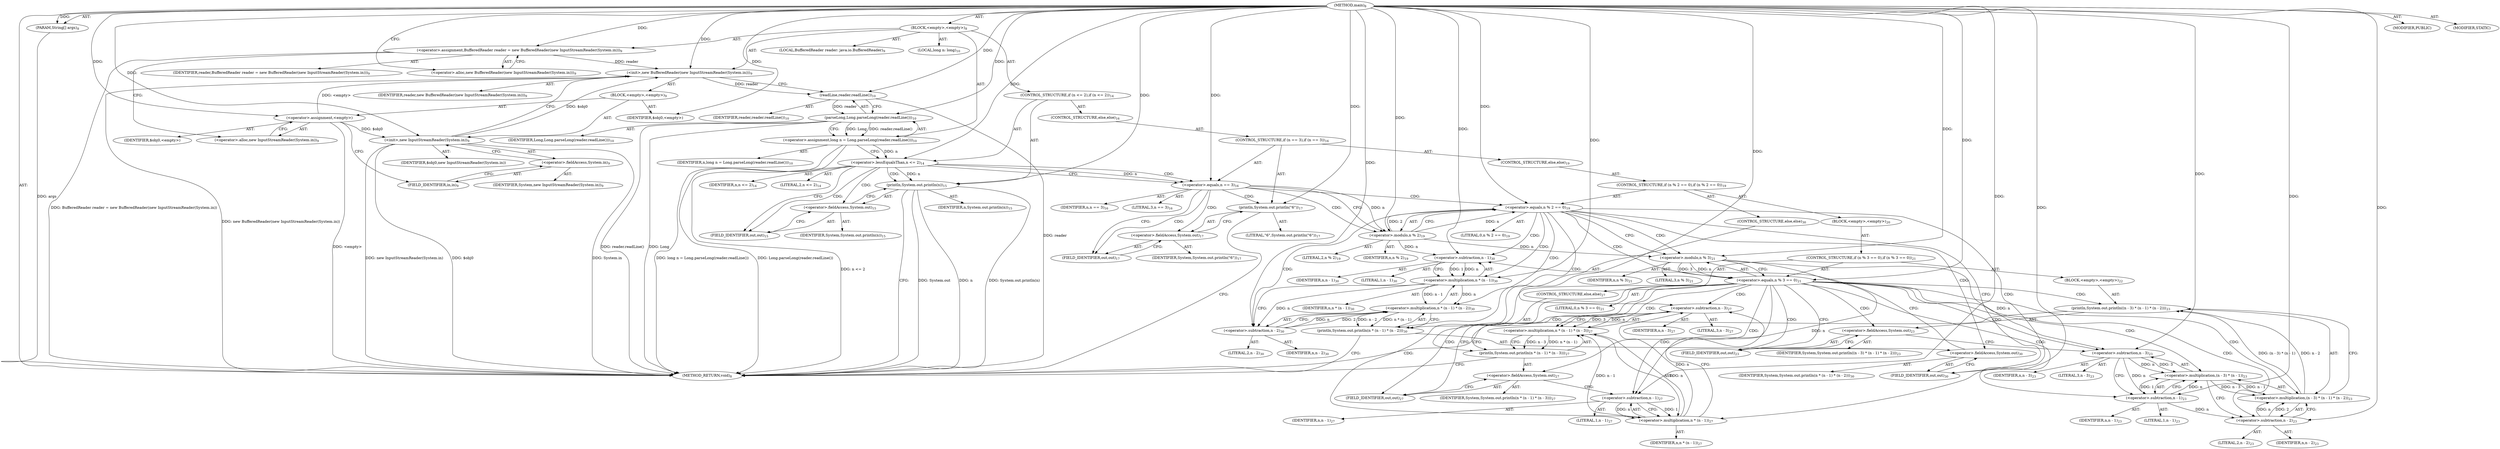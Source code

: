 digraph "main" {  
"19" [label = <(METHOD,main)<SUB>8</SUB>> ]
"20" [label = <(PARAM,String[] args)<SUB>8</SUB>> ]
"21" [label = <(BLOCK,&lt;empty&gt;,&lt;empty&gt;)<SUB>8</SUB>> ]
"4" [label = <(LOCAL,BufferedReader reader: java.io.BufferedReader)<SUB>9</SUB>> ]
"22" [label = <(&lt;operator&gt;.assignment,BufferedReader reader = new BufferedReader(new InputStreamReader(System.in)))<SUB>9</SUB>> ]
"23" [label = <(IDENTIFIER,reader,BufferedReader reader = new BufferedReader(new InputStreamReader(System.in)))<SUB>9</SUB>> ]
"24" [label = <(&lt;operator&gt;.alloc,new BufferedReader(new InputStreamReader(System.in)))<SUB>9</SUB>> ]
"25" [label = <(&lt;init&gt;,new BufferedReader(new InputStreamReader(System.in)))<SUB>9</SUB>> ]
"3" [label = <(IDENTIFIER,reader,new BufferedReader(new InputStreamReader(System.in)))<SUB>9</SUB>> ]
"26" [label = <(BLOCK,&lt;empty&gt;,&lt;empty&gt;)<SUB>9</SUB>> ]
"27" [label = <(&lt;operator&gt;.assignment,&lt;empty&gt;)> ]
"28" [label = <(IDENTIFIER,$obj0,&lt;empty&gt;)> ]
"29" [label = <(&lt;operator&gt;.alloc,new InputStreamReader(System.in))<SUB>9</SUB>> ]
"30" [label = <(&lt;init&gt;,new InputStreamReader(System.in))<SUB>9</SUB>> ]
"31" [label = <(IDENTIFIER,$obj0,new InputStreamReader(System.in))> ]
"32" [label = <(&lt;operator&gt;.fieldAccess,System.in)<SUB>9</SUB>> ]
"33" [label = <(IDENTIFIER,System,new InputStreamReader(System.in))<SUB>9</SUB>> ]
"34" [label = <(FIELD_IDENTIFIER,in,in)<SUB>9</SUB>> ]
"35" [label = <(IDENTIFIER,$obj0,&lt;empty&gt;)> ]
"36" [label = <(LOCAL,long n: long)<SUB>10</SUB>> ]
"37" [label = <(&lt;operator&gt;.assignment,long n = Long.parseLong(reader.readLine()))<SUB>10</SUB>> ]
"38" [label = <(IDENTIFIER,n,long n = Long.parseLong(reader.readLine()))<SUB>10</SUB>> ]
"39" [label = <(parseLong,Long.parseLong(reader.readLine()))<SUB>10</SUB>> ]
"40" [label = <(IDENTIFIER,Long,Long.parseLong(reader.readLine()))<SUB>10</SUB>> ]
"41" [label = <(readLine,reader.readLine())<SUB>10</SUB>> ]
"42" [label = <(IDENTIFIER,reader,reader.readLine())<SUB>10</SUB>> ]
"43" [label = <(CONTROL_STRUCTURE,if (n &lt;= 2),if (n &lt;= 2))<SUB>14</SUB>> ]
"44" [label = <(&lt;operator&gt;.lessEqualsThan,n &lt;= 2)<SUB>14</SUB>> ]
"45" [label = <(IDENTIFIER,n,n &lt;= 2)<SUB>14</SUB>> ]
"46" [label = <(LITERAL,2,n &lt;= 2)<SUB>14</SUB>> ]
"47" [label = <(println,System.out.println(n))<SUB>15</SUB>> ]
"48" [label = <(&lt;operator&gt;.fieldAccess,System.out)<SUB>15</SUB>> ]
"49" [label = <(IDENTIFIER,System,System.out.println(n))<SUB>15</SUB>> ]
"50" [label = <(FIELD_IDENTIFIER,out,out)<SUB>15</SUB>> ]
"51" [label = <(IDENTIFIER,n,System.out.println(n))<SUB>15</SUB>> ]
"52" [label = <(CONTROL_STRUCTURE,else,else)<SUB>16</SUB>> ]
"53" [label = <(CONTROL_STRUCTURE,if (n == 3),if (n == 3))<SUB>16</SUB>> ]
"54" [label = <(&lt;operator&gt;.equals,n == 3)<SUB>16</SUB>> ]
"55" [label = <(IDENTIFIER,n,n == 3)<SUB>16</SUB>> ]
"56" [label = <(LITERAL,3,n == 3)<SUB>16</SUB>> ]
"57" [label = <(println,System.out.println(&quot;6&quot;))<SUB>17</SUB>> ]
"58" [label = <(&lt;operator&gt;.fieldAccess,System.out)<SUB>17</SUB>> ]
"59" [label = <(IDENTIFIER,System,System.out.println(&quot;6&quot;))<SUB>17</SUB>> ]
"60" [label = <(FIELD_IDENTIFIER,out,out)<SUB>17</SUB>> ]
"61" [label = <(LITERAL,&quot;6&quot;,System.out.println(&quot;6&quot;))<SUB>17</SUB>> ]
"62" [label = <(CONTROL_STRUCTURE,else,else)<SUB>19</SUB>> ]
"63" [label = <(CONTROL_STRUCTURE,if (n % 2 == 0),if (n % 2 == 0))<SUB>19</SUB>> ]
"64" [label = <(&lt;operator&gt;.equals,n % 2 == 0)<SUB>19</SUB>> ]
"65" [label = <(&lt;operator&gt;.modulo,n % 2)<SUB>19</SUB>> ]
"66" [label = <(IDENTIFIER,n,n % 2)<SUB>19</SUB>> ]
"67" [label = <(LITERAL,2,n % 2)<SUB>19</SUB>> ]
"68" [label = <(LITERAL,0,n % 2 == 0)<SUB>19</SUB>> ]
"69" [label = <(BLOCK,&lt;empty&gt;,&lt;empty&gt;)<SUB>20</SUB>> ]
"70" [label = <(CONTROL_STRUCTURE,if (n % 3 == 0),if (n % 3 == 0))<SUB>21</SUB>> ]
"71" [label = <(&lt;operator&gt;.equals,n % 3 == 0)<SUB>21</SUB>> ]
"72" [label = <(&lt;operator&gt;.modulo,n % 3)<SUB>21</SUB>> ]
"73" [label = <(IDENTIFIER,n,n % 3)<SUB>21</SUB>> ]
"74" [label = <(LITERAL,3,n % 3)<SUB>21</SUB>> ]
"75" [label = <(LITERAL,0,n % 3 == 0)<SUB>21</SUB>> ]
"76" [label = <(BLOCK,&lt;empty&gt;,&lt;empty&gt;)<SUB>22</SUB>> ]
"77" [label = <(println,System.out.println((n - 3) * (n - 1) * (n - 2)))<SUB>23</SUB>> ]
"78" [label = <(&lt;operator&gt;.fieldAccess,System.out)<SUB>23</SUB>> ]
"79" [label = <(IDENTIFIER,System,System.out.println((n - 3) * (n - 1) * (n - 2)))<SUB>23</SUB>> ]
"80" [label = <(FIELD_IDENTIFIER,out,out)<SUB>23</SUB>> ]
"81" [label = <(&lt;operator&gt;.multiplication,(n - 3) * (n - 1) * (n - 2))<SUB>23</SUB>> ]
"82" [label = <(&lt;operator&gt;.multiplication,(n - 3) * (n - 1))<SUB>23</SUB>> ]
"83" [label = <(&lt;operator&gt;.subtraction,n - 3)<SUB>23</SUB>> ]
"84" [label = <(IDENTIFIER,n,n - 3)<SUB>23</SUB>> ]
"85" [label = <(LITERAL,3,n - 3)<SUB>23</SUB>> ]
"86" [label = <(&lt;operator&gt;.subtraction,n - 1)<SUB>23</SUB>> ]
"87" [label = <(IDENTIFIER,n,n - 1)<SUB>23</SUB>> ]
"88" [label = <(LITERAL,1,n - 1)<SUB>23</SUB>> ]
"89" [label = <(&lt;operator&gt;.subtraction,n - 2)<SUB>23</SUB>> ]
"90" [label = <(IDENTIFIER,n,n - 2)<SUB>23</SUB>> ]
"91" [label = <(LITERAL,2,n - 2)<SUB>23</SUB>> ]
"92" [label = <(CONTROL_STRUCTURE,else,else)<SUB>27</SUB>> ]
"93" [label = <(println,System.out.println(n * (n - 1) * (n - 3)))<SUB>27</SUB>> ]
"94" [label = <(&lt;operator&gt;.fieldAccess,System.out)<SUB>27</SUB>> ]
"95" [label = <(IDENTIFIER,System,System.out.println(n * (n - 1) * (n - 3)))<SUB>27</SUB>> ]
"96" [label = <(FIELD_IDENTIFIER,out,out)<SUB>27</SUB>> ]
"97" [label = <(&lt;operator&gt;.multiplication,n * (n - 1) * (n - 3))<SUB>27</SUB>> ]
"98" [label = <(&lt;operator&gt;.multiplication,n * (n - 1))<SUB>27</SUB>> ]
"99" [label = <(IDENTIFIER,n,n * (n - 1))<SUB>27</SUB>> ]
"100" [label = <(&lt;operator&gt;.subtraction,n - 1)<SUB>27</SUB>> ]
"101" [label = <(IDENTIFIER,n,n - 1)<SUB>27</SUB>> ]
"102" [label = <(LITERAL,1,n - 1)<SUB>27</SUB>> ]
"103" [label = <(&lt;operator&gt;.subtraction,n - 3)<SUB>27</SUB>> ]
"104" [label = <(IDENTIFIER,n,n - 3)<SUB>27</SUB>> ]
"105" [label = <(LITERAL,3,n - 3)<SUB>27</SUB>> ]
"106" [label = <(CONTROL_STRUCTURE,else,else)<SUB>30</SUB>> ]
"107" [label = <(println,System.out.println(n * (n - 1) * (n - 2)))<SUB>30</SUB>> ]
"108" [label = <(&lt;operator&gt;.fieldAccess,System.out)<SUB>30</SUB>> ]
"109" [label = <(IDENTIFIER,System,System.out.println(n * (n - 1) * (n - 2)))<SUB>30</SUB>> ]
"110" [label = <(FIELD_IDENTIFIER,out,out)<SUB>30</SUB>> ]
"111" [label = <(&lt;operator&gt;.multiplication,n * (n - 1) * (n - 2))<SUB>30</SUB>> ]
"112" [label = <(&lt;operator&gt;.multiplication,n * (n - 1))<SUB>30</SUB>> ]
"113" [label = <(IDENTIFIER,n,n * (n - 1))<SUB>30</SUB>> ]
"114" [label = <(&lt;operator&gt;.subtraction,n - 1)<SUB>30</SUB>> ]
"115" [label = <(IDENTIFIER,n,n - 1)<SUB>30</SUB>> ]
"116" [label = <(LITERAL,1,n - 1)<SUB>30</SUB>> ]
"117" [label = <(&lt;operator&gt;.subtraction,n - 2)<SUB>30</SUB>> ]
"118" [label = <(IDENTIFIER,n,n - 2)<SUB>30</SUB>> ]
"119" [label = <(LITERAL,2,n - 2)<SUB>30</SUB>> ]
"120" [label = <(MODIFIER,PUBLIC)> ]
"121" [label = <(MODIFIER,STATIC)> ]
"122" [label = <(METHOD_RETURN,void)<SUB>8</SUB>> ]
  "19" -> "20"  [ label = "AST: "] 
  "19" -> "21"  [ label = "AST: "] 
  "19" -> "120"  [ label = "AST: "] 
  "19" -> "121"  [ label = "AST: "] 
  "19" -> "122"  [ label = "AST: "] 
  "21" -> "4"  [ label = "AST: "] 
  "21" -> "22"  [ label = "AST: "] 
  "21" -> "25"  [ label = "AST: "] 
  "21" -> "36"  [ label = "AST: "] 
  "21" -> "37"  [ label = "AST: "] 
  "21" -> "43"  [ label = "AST: "] 
  "22" -> "23"  [ label = "AST: "] 
  "22" -> "24"  [ label = "AST: "] 
  "25" -> "3"  [ label = "AST: "] 
  "25" -> "26"  [ label = "AST: "] 
  "26" -> "27"  [ label = "AST: "] 
  "26" -> "30"  [ label = "AST: "] 
  "26" -> "35"  [ label = "AST: "] 
  "27" -> "28"  [ label = "AST: "] 
  "27" -> "29"  [ label = "AST: "] 
  "30" -> "31"  [ label = "AST: "] 
  "30" -> "32"  [ label = "AST: "] 
  "32" -> "33"  [ label = "AST: "] 
  "32" -> "34"  [ label = "AST: "] 
  "37" -> "38"  [ label = "AST: "] 
  "37" -> "39"  [ label = "AST: "] 
  "39" -> "40"  [ label = "AST: "] 
  "39" -> "41"  [ label = "AST: "] 
  "41" -> "42"  [ label = "AST: "] 
  "43" -> "44"  [ label = "AST: "] 
  "43" -> "47"  [ label = "AST: "] 
  "43" -> "52"  [ label = "AST: "] 
  "44" -> "45"  [ label = "AST: "] 
  "44" -> "46"  [ label = "AST: "] 
  "47" -> "48"  [ label = "AST: "] 
  "47" -> "51"  [ label = "AST: "] 
  "48" -> "49"  [ label = "AST: "] 
  "48" -> "50"  [ label = "AST: "] 
  "52" -> "53"  [ label = "AST: "] 
  "53" -> "54"  [ label = "AST: "] 
  "53" -> "57"  [ label = "AST: "] 
  "53" -> "62"  [ label = "AST: "] 
  "54" -> "55"  [ label = "AST: "] 
  "54" -> "56"  [ label = "AST: "] 
  "57" -> "58"  [ label = "AST: "] 
  "57" -> "61"  [ label = "AST: "] 
  "58" -> "59"  [ label = "AST: "] 
  "58" -> "60"  [ label = "AST: "] 
  "62" -> "63"  [ label = "AST: "] 
  "63" -> "64"  [ label = "AST: "] 
  "63" -> "69"  [ label = "AST: "] 
  "63" -> "106"  [ label = "AST: "] 
  "64" -> "65"  [ label = "AST: "] 
  "64" -> "68"  [ label = "AST: "] 
  "65" -> "66"  [ label = "AST: "] 
  "65" -> "67"  [ label = "AST: "] 
  "69" -> "70"  [ label = "AST: "] 
  "70" -> "71"  [ label = "AST: "] 
  "70" -> "76"  [ label = "AST: "] 
  "70" -> "92"  [ label = "AST: "] 
  "71" -> "72"  [ label = "AST: "] 
  "71" -> "75"  [ label = "AST: "] 
  "72" -> "73"  [ label = "AST: "] 
  "72" -> "74"  [ label = "AST: "] 
  "76" -> "77"  [ label = "AST: "] 
  "77" -> "78"  [ label = "AST: "] 
  "77" -> "81"  [ label = "AST: "] 
  "78" -> "79"  [ label = "AST: "] 
  "78" -> "80"  [ label = "AST: "] 
  "81" -> "82"  [ label = "AST: "] 
  "81" -> "89"  [ label = "AST: "] 
  "82" -> "83"  [ label = "AST: "] 
  "82" -> "86"  [ label = "AST: "] 
  "83" -> "84"  [ label = "AST: "] 
  "83" -> "85"  [ label = "AST: "] 
  "86" -> "87"  [ label = "AST: "] 
  "86" -> "88"  [ label = "AST: "] 
  "89" -> "90"  [ label = "AST: "] 
  "89" -> "91"  [ label = "AST: "] 
  "92" -> "93"  [ label = "AST: "] 
  "93" -> "94"  [ label = "AST: "] 
  "93" -> "97"  [ label = "AST: "] 
  "94" -> "95"  [ label = "AST: "] 
  "94" -> "96"  [ label = "AST: "] 
  "97" -> "98"  [ label = "AST: "] 
  "97" -> "103"  [ label = "AST: "] 
  "98" -> "99"  [ label = "AST: "] 
  "98" -> "100"  [ label = "AST: "] 
  "100" -> "101"  [ label = "AST: "] 
  "100" -> "102"  [ label = "AST: "] 
  "103" -> "104"  [ label = "AST: "] 
  "103" -> "105"  [ label = "AST: "] 
  "106" -> "107"  [ label = "AST: "] 
  "107" -> "108"  [ label = "AST: "] 
  "107" -> "111"  [ label = "AST: "] 
  "108" -> "109"  [ label = "AST: "] 
  "108" -> "110"  [ label = "AST: "] 
  "111" -> "112"  [ label = "AST: "] 
  "111" -> "117"  [ label = "AST: "] 
  "112" -> "113"  [ label = "AST: "] 
  "112" -> "114"  [ label = "AST: "] 
  "114" -> "115"  [ label = "AST: "] 
  "114" -> "116"  [ label = "AST: "] 
  "117" -> "118"  [ label = "AST: "] 
  "117" -> "119"  [ label = "AST: "] 
  "22" -> "29"  [ label = "CFG: "] 
  "25" -> "41"  [ label = "CFG: "] 
  "37" -> "44"  [ label = "CFG: "] 
  "24" -> "22"  [ label = "CFG: "] 
  "39" -> "37"  [ label = "CFG: "] 
  "44" -> "50"  [ label = "CFG: "] 
  "44" -> "54"  [ label = "CFG: "] 
  "47" -> "122"  [ label = "CFG: "] 
  "27" -> "34"  [ label = "CFG: "] 
  "30" -> "25"  [ label = "CFG: "] 
  "41" -> "39"  [ label = "CFG: "] 
  "48" -> "47"  [ label = "CFG: "] 
  "29" -> "27"  [ label = "CFG: "] 
  "32" -> "30"  [ label = "CFG: "] 
  "50" -> "48"  [ label = "CFG: "] 
  "54" -> "60"  [ label = "CFG: "] 
  "54" -> "65"  [ label = "CFG: "] 
  "57" -> "122"  [ label = "CFG: "] 
  "34" -> "32"  [ label = "CFG: "] 
  "58" -> "57"  [ label = "CFG: "] 
  "60" -> "58"  [ label = "CFG: "] 
  "64" -> "72"  [ label = "CFG: "] 
  "64" -> "110"  [ label = "CFG: "] 
  "65" -> "64"  [ label = "CFG: "] 
  "107" -> "122"  [ label = "CFG: "] 
  "71" -> "80"  [ label = "CFG: "] 
  "71" -> "96"  [ label = "CFG: "] 
  "108" -> "114"  [ label = "CFG: "] 
  "111" -> "107"  [ label = "CFG: "] 
  "72" -> "71"  [ label = "CFG: "] 
  "77" -> "122"  [ label = "CFG: "] 
  "93" -> "122"  [ label = "CFG: "] 
  "110" -> "108"  [ label = "CFG: "] 
  "112" -> "117"  [ label = "CFG: "] 
  "117" -> "111"  [ label = "CFG: "] 
  "78" -> "83"  [ label = "CFG: "] 
  "81" -> "77"  [ label = "CFG: "] 
  "94" -> "100"  [ label = "CFG: "] 
  "97" -> "93"  [ label = "CFG: "] 
  "114" -> "112"  [ label = "CFG: "] 
  "80" -> "78"  [ label = "CFG: "] 
  "82" -> "89"  [ label = "CFG: "] 
  "89" -> "81"  [ label = "CFG: "] 
  "96" -> "94"  [ label = "CFG: "] 
  "98" -> "103"  [ label = "CFG: "] 
  "103" -> "97"  [ label = "CFG: "] 
  "83" -> "86"  [ label = "CFG: "] 
  "86" -> "82"  [ label = "CFG: "] 
  "100" -> "98"  [ label = "CFG: "] 
  "19" -> "24"  [ label = "CFG: "] 
  "20" -> "122"  [ label = "DDG: args"] 
  "22" -> "122"  [ label = "DDG: BufferedReader reader = new BufferedReader(new InputStreamReader(System.in))"] 
  "27" -> "122"  [ label = "DDG: &lt;empty&gt;"] 
  "30" -> "122"  [ label = "DDG: $obj0"] 
  "30" -> "122"  [ label = "DDG: System.in"] 
  "30" -> "122"  [ label = "DDG: new InputStreamReader(System.in)"] 
  "25" -> "122"  [ label = "DDG: new BufferedReader(new InputStreamReader(System.in))"] 
  "41" -> "122"  [ label = "DDG: reader"] 
  "39" -> "122"  [ label = "DDG: reader.readLine()"] 
  "37" -> "122"  [ label = "DDG: Long.parseLong(reader.readLine())"] 
  "37" -> "122"  [ label = "DDG: long n = Long.parseLong(reader.readLine())"] 
  "44" -> "122"  [ label = "DDG: n &lt;= 2"] 
  "47" -> "122"  [ label = "DDG: System.out"] 
  "47" -> "122"  [ label = "DDG: n"] 
  "47" -> "122"  [ label = "DDG: System.out.println(n)"] 
  "39" -> "122"  [ label = "DDG: Long"] 
  "19" -> "20"  [ label = "DDG: "] 
  "19" -> "22"  [ label = "DDG: "] 
  "39" -> "37"  [ label = "DDG: Long"] 
  "39" -> "37"  [ label = "DDG: reader.readLine()"] 
  "22" -> "25"  [ label = "DDG: reader"] 
  "19" -> "25"  [ label = "DDG: "] 
  "27" -> "25"  [ label = "DDG: &lt;empty&gt;"] 
  "30" -> "25"  [ label = "DDG: $obj0"] 
  "19" -> "27"  [ label = "DDG: "] 
  "19" -> "35"  [ label = "DDG: "] 
  "19" -> "39"  [ label = "DDG: "] 
  "41" -> "39"  [ label = "DDG: reader"] 
  "37" -> "44"  [ label = "DDG: n"] 
  "19" -> "44"  [ label = "DDG: "] 
  "44" -> "47"  [ label = "DDG: n"] 
  "19" -> "47"  [ label = "DDG: "] 
  "27" -> "30"  [ label = "DDG: $obj0"] 
  "19" -> "30"  [ label = "DDG: "] 
  "25" -> "41"  [ label = "DDG: reader"] 
  "19" -> "41"  [ label = "DDG: "] 
  "44" -> "54"  [ label = "DDG: n"] 
  "19" -> "54"  [ label = "DDG: "] 
  "19" -> "57"  [ label = "DDG: "] 
  "65" -> "64"  [ label = "DDG: n"] 
  "65" -> "64"  [ label = "DDG: 2"] 
  "19" -> "64"  [ label = "DDG: "] 
  "54" -> "65"  [ label = "DDG: n"] 
  "19" -> "65"  [ label = "DDG: "] 
  "111" -> "107"  [ label = "DDG: n * (n - 1)"] 
  "111" -> "107"  [ label = "DDG: n - 2"] 
  "72" -> "71"  [ label = "DDG: n"] 
  "72" -> "71"  [ label = "DDG: 3"] 
  "19" -> "71"  [ label = "DDG: "] 
  "112" -> "111"  [ label = "DDG: n"] 
  "112" -> "111"  [ label = "DDG: n - 1"] 
  "117" -> "111"  [ label = "DDG: n"] 
  "117" -> "111"  [ label = "DDG: 2"] 
  "65" -> "72"  [ label = "DDG: n"] 
  "19" -> "72"  [ label = "DDG: "] 
  "81" -> "77"  [ label = "DDG: (n - 3) * (n - 1)"] 
  "81" -> "77"  [ label = "DDG: n - 2"] 
  "97" -> "93"  [ label = "DDG: n * (n - 1)"] 
  "97" -> "93"  [ label = "DDG: n - 3"] 
  "114" -> "112"  [ label = "DDG: n"] 
  "19" -> "112"  [ label = "DDG: "] 
  "114" -> "112"  [ label = "DDG: 1"] 
  "112" -> "117"  [ label = "DDG: n"] 
  "19" -> "117"  [ label = "DDG: "] 
  "82" -> "81"  [ label = "DDG: n - 3"] 
  "82" -> "81"  [ label = "DDG: n - 1"] 
  "89" -> "81"  [ label = "DDG: n"] 
  "89" -> "81"  [ label = "DDG: 2"] 
  "98" -> "97"  [ label = "DDG: n"] 
  "98" -> "97"  [ label = "DDG: n - 1"] 
  "103" -> "97"  [ label = "DDG: n"] 
  "103" -> "97"  [ label = "DDG: 3"] 
  "65" -> "114"  [ label = "DDG: n"] 
  "19" -> "114"  [ label = "DDG: "] 
  "83" -> "82"  [ label = "DDG: n"] 
  "83" -> "82"  [ label = "DDG: 3"] 
  "86" -> "82"  [ label = "DDG: n"] 
  "86" -> "82"  [ label = "DDG: 1"] 
  "86" -> "89"  [ label = "DDG: n"] 
  "19" -> "89"  [ label = "DDG: "] 
  "100" -> "98"  [ label = "DDG: n"] 
  "19" -> "98"  [ label = "DDG: "] 
  "100" -> "98"  [ label = "DDG: 1"] 
  "98" -> "103"  [ label = "DDG: n"] 
  "19" -> "103"  [ label = "DDG: "] 
  "72" -> "83"  [ label = "DDG: n"] 
  "19" -> "83"  [ label = "DDG: "] 
  "83" -> "86"  [ label = "DDG: n"] 
  "19" -> "86"  [ label = "DDG: "] 
  "72" -> "100"  [ label = "DDG: n"] 
  "19" -> "100"  [ label = "DDG: "] 
  "44" -> "47"  [ label = "CDG: "] 
  "44" -> "48"  [ label = "CDG: "] 
  "44" -> "50"  [ label = "CDG: "] 
  "44" -> "54"  [ label = "CDG: "] 
  "54" -> "60"  [ label = "CDG: "] 
  "54" -> "64"  [ label = "CDG: "] 
  "54" -> "57"  [ label = "CDG: "] 
  "54" -> "65"  [ label = "CDG: "] 
  "54" -> "58"  [ label = "CDG: "] 
  "64" -> "107"  [ label = "CDG: "] 
  "64" -> "114"  [ label = "CDG: "] 
  "64" -> "72"  [ label = "CDG: "] 
  "64" -> "112"  [ label = "CDG: "] 
  "64" -> "71"  [ label = "CDG: "] 
  "64" -> "110"  [ label = "CDG: "] 
  "64" -> "117"  [ label = "CDG: "] 
  "64" -> "108"  [ label = "CDG: "] 
  "64" -> "111"  [ label = "CDG: "] 
  "71" -> "94"  [ label = "CDG: "] 
  "71" -> "96"  [ label = "CDG: "] 
  "71" -> "77"  [ label = "CDG: "] 
  "71" -> "89"  [ label = "CDG: "] 
  "71" -> "98"  [ label = "CDG: "] 
  "71" -> "81"  [ label = "CDG: "] 
  "71" -> "103"  [ label = "CDG: "] 
  "71" -> "97"  [ label = "CDG: "] 
  "71" -> "82"  [ label = "CDG: "] 
  "71" -> "93"  [ label = "CDG: "] 
  "71" -> "80"  [ label = "CDG: "] 
  "71" -> "83"  [ label = "CDG: "] 
  "71" -> "100"  [ label = "CDG: "] 
  "71" -> "78"  [ label = "CDG: "] 
  "71" -> "86"  [ label = "CDG: "] 
}
